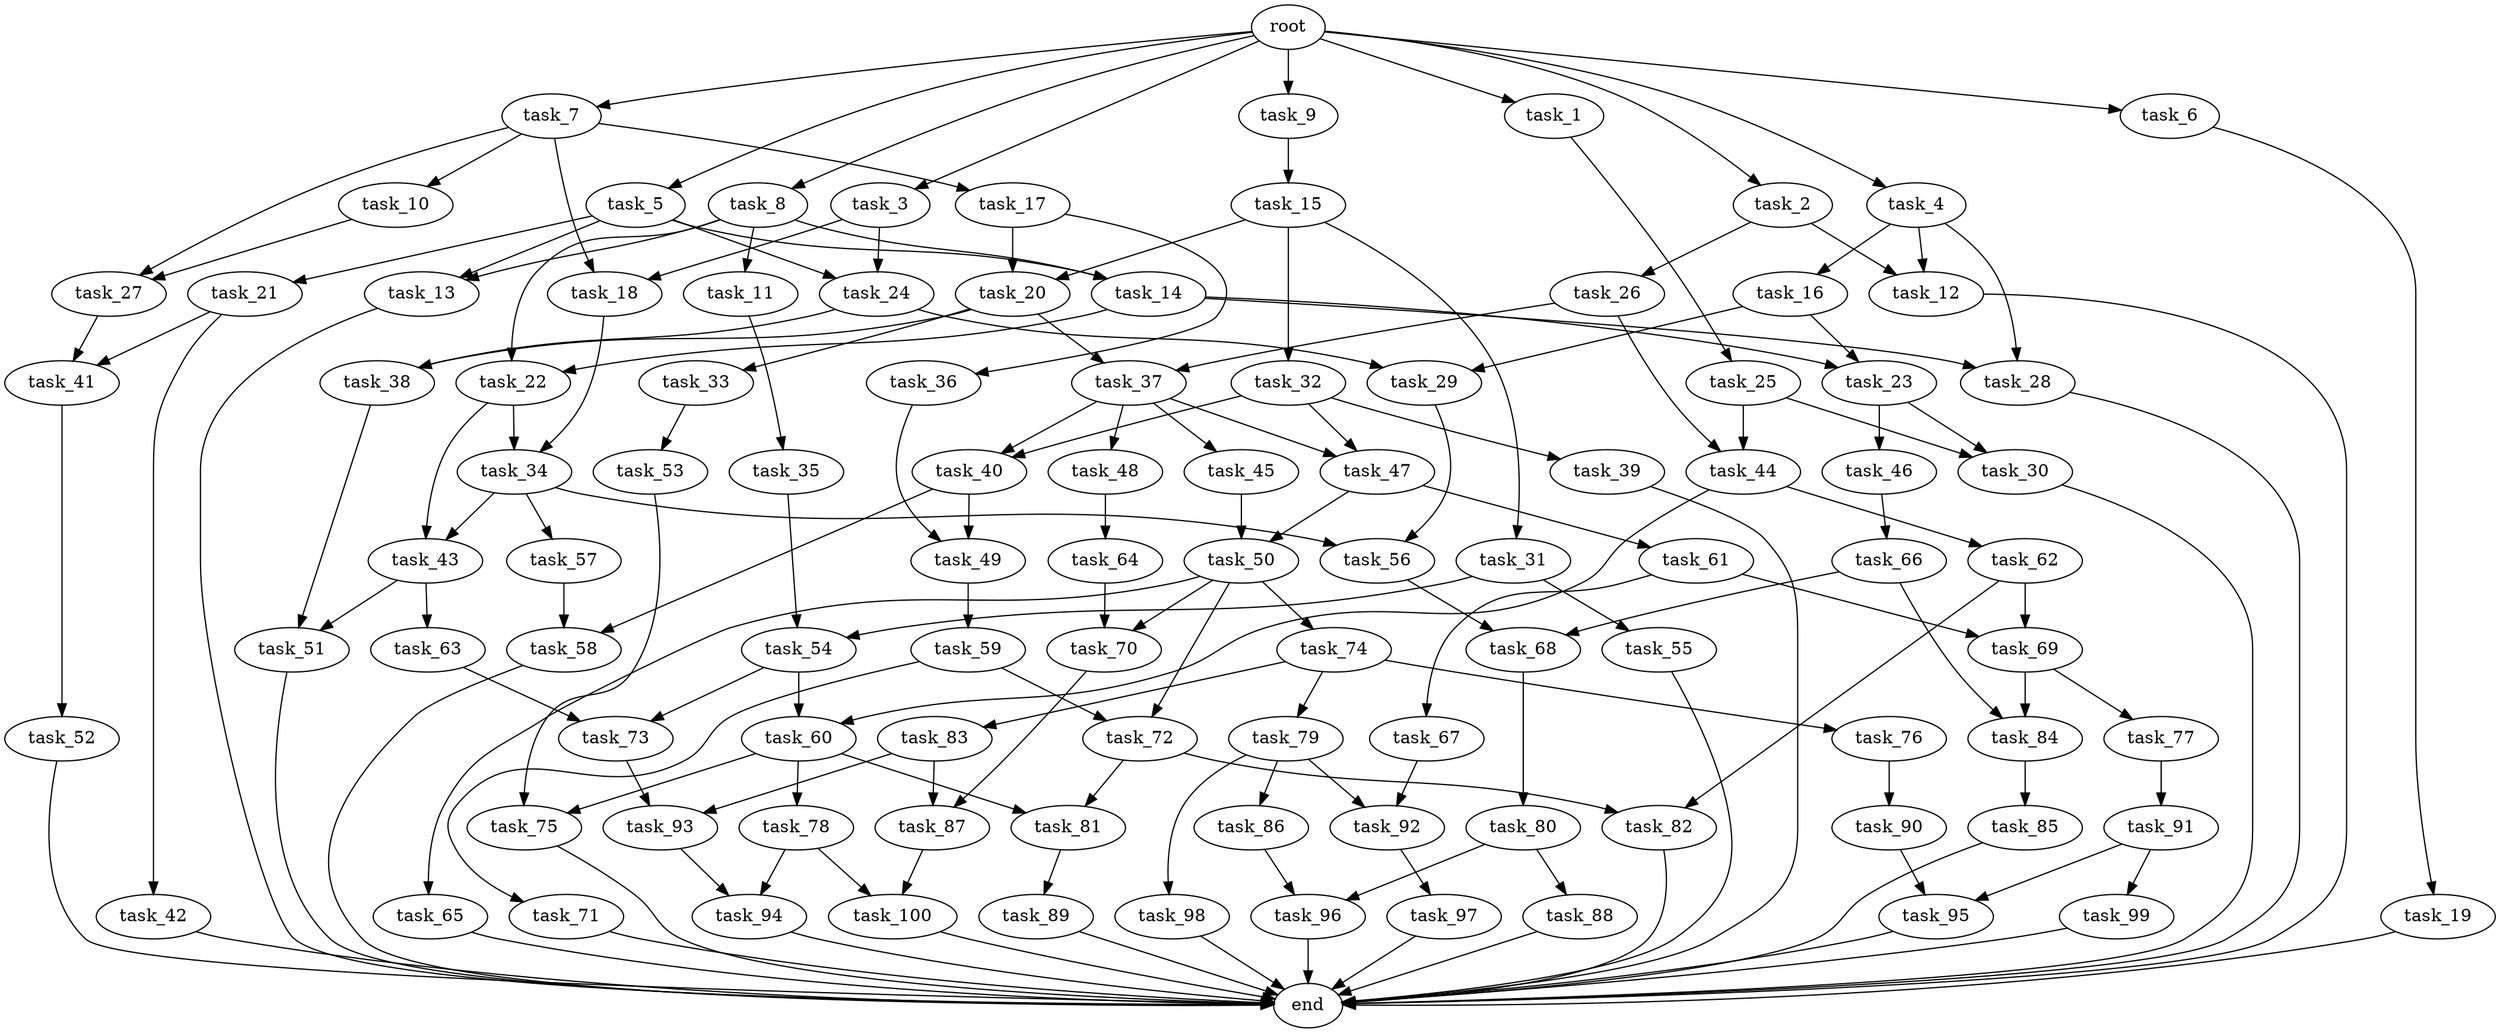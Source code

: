 digraph G {
  task_98 [size="3.982328e+09"];
  task_78 [size="3.113452e+08"];
  task_42 [size="2.840787e+09"];
  task_19 [size="1.731187e+09"];
  task_85 [size="2.893942e+09"];
  task_5 [size="4.828345e+09"];
  task_82 [size="4.102036e+09"];
  task_84 [size="3.971600e+09"];
  task_61 [size="4.134647e+09"];
  task_7 [size="2.719683e+09"];
  task_2 [size="3.576767e+09"];
  task_64 [size="4.885539e+09"];
  task_79 [size="2.444817e+09"];
  task_32 [size="2.285659e+09"];
  end [size="0.000000e+00"];
  task_12 [size="1.204037e+09"];
  task_3 [size="3.639309e+09"];
  task_97 [size="4.993239e+09"];
  task_49 [size="1.240938e+09"];
  task_65 [size="2.483607e+09"];
  task_100 [size="2.108463e+09"];
  task_92 [size="3.683383e+09"];
  task_45 [size="1.607739e+09"];
  task_8 [size="2.463120e+08"];
  task_73 [size="4.087984e+09"];
  task_81 [size="2.670160e+09"];
  task_58 [size="2.533295e+09"];
  task_71 [size="3.675160e+09"];
  task_75 [size="2.735915e+09"];
  task_25 [size="1.660112e+09"];
  task_18 [size="1.530796e+09"];
  task_69 [size="2.887408e+08"];
  task_36 [size="3.754570e+09"];
  task_38 [size="6.643127e+08"];
  task_13 [size="5.315578e+08"];
  task_22 [size="2.812145e+09"];
  task_11 [size="4.176693e+09"];
  task_77 [size="1.065251e+09"];
  task_90 [size="4.851475e+09"];
  task_86 [size="3.367364e+09"];
  task_89 [size="1.772304e+09"];
  task_96 [size="4.357604e+09"];
  task_53 [size="3.589390e+09"];
  task_31 [size="4.518447e+08"];
  task_10 [size="1.987734e+09"];
  task_27 [size="1.122558e+09"];
  task_87 [size="1.079175e+09"];
  task_43 [size="1.388174e+08"];
  task_41 [size="3.663655e+09"];
  task_40 [size="3.258440e+09"];
  task_21 [size="2.739437e+09"];
  task_17 [size="1.368345e+09"];
  task_54 [size="1.089409e+09"];
  task_88 [size="2.309176e+09"];
  task_35 [size="2.615495e+09"];
  task_44 [size="4.399230e+09"];
  task_57 [size="3.832874e+08"];
  task_9 [size="2.384723e+08"];
  task_60 [size="1.511346e+09"];
  task_83 [size="1.949756e+09"];
  task_6 [size="3.505490e+09"];
  task_23 [size="8.119868e+07"];
  task_95 [size="3.409158e+09"];
  task_56 [size="1.164954e+09"];
  task_62 [size="4.672480e+09"];
  task_74 [size="4.407460e+09"];
  task_15 [size="4.218714e+09"];
  task_37 [size="3.360984e+09"];
  task_34 [size="4.329172e+09"];
  task_93 [size="4.242941e+09"];
  task_70 [size="3.752992e+09"];
  task_68 [size="4.466073e+09"];
  task_55 [size="4.231160e+09"];
  task_99 [size="1.498178e+09"];
  task_59 [size="2.596931e+09"];
  task_91 [size="2.385434e+09"];
  task_47 [size="2.105586e+09"];
  task_48 [size="3.533439e+09"];
  task_28 [size="4.430811e+09"];
  task_50 [size="3.192685e+08"];
  task_52 [size="2.110532e+08"];
  task_30 [size="7.619391e+08"];
  task_1 [size="1.182557e+09"];
  task_14 [size="3.762061e+09"];
  root [size="0.000000e+00"];
  task_33 [size="1.094725e+09"];
  task_80 [size="1.382614e+09"];
  task_20 [size="6.620077e+08"];
  task_16 [size="2.269989e+09"];
  task_67 [size="6.693693e+08"];
  task_94 [size="1.968163e+09"];
  task_4 [size="5.492254e+07"];
  task_29 [size="1.819910e+09"];
  task_51 [size="9.508950e+08"];
  task_46 [size="4.896441e+09"];
  task_63 [size="2.037389e+09"];
  task_72 [size="2.704592e+08"];
  task_66 [size="1.007221e+08"];
  task_76 [size="4.766152e+09"];
  task_24 [size="3.408635e+09"];
  task_26 [size="1.065928e+09"];
  task_39 [size="3.439650e+09"];

  task_98 -> end [size="1.000000e-12"];
  task_78 -> task_94 [size="6.226905e+07"];
  task_78 -> task_100 [size="6.226905e+07"];
  task_42 -> end [size="1.000000e-12"];
  task_19 -> end [size="1.000000e-12"];
  task_85 -> end [size="1.000000e-12"];
  task_5 -> task_24 [size="9.656690e+08"];
  task_5 -> task_14 [size="9.656690e+08"];
  task_5 -> task_13 [size="9.656690e+08"];
  task_5 -> task_21 [size="9.656690e+08"];
  task_82 -> end [size="1.000000e-12"];
  task_84 -> task_85 [size="3.971600e+08"];
  task_61 -> task_69 [size="8.269294e+08"];
  task_61 -> task_67 [size="8.269294e+08"];
  task_7 -> task_18 [size="5.439367e+08"];
  task_7 -> task_17 [size="5.439367e+08"];
  task_7 -> task_10 [size="5.439367e+08"];
  task_7 -> task_27 [size="5.439367e+08"];
  task_2 -> task_12 [size="7.153534e+08"];
  task_2 -> task_26 [size="7.153534e+08"];
  task_64 -> task_70 [size="9.771078e+08"];
  task_79 -> task_86 [size="4.889635e+08"];
  task_79 -> task_92 [size="4.889635e+08"];
  task_79 -> task_98 [size="4.889635e+08"];
  task_32 -> task_39 [size="4.571317e+08"];
  task_32 -> task_47 [size="4.571317e+08"];
  task_32 -> task_40 [size="4.571317e+08"];
  task_12 -> end [size="1.000000e-12"];
  task_3 -> task_24 [size="7.278618e+08"];
  task_3 -> task_18 [size="7.278618e+08"];
  task_97 -> end [size="1.000000e-12"];
  task_49 -> task_59 [size="1.240938e+08"];
  task_65 -> end [size="1.000000e-12"];
  task_100 -> end [size="1.000000e-12"];
  task_92 -> task_97 [size="3.683383e+08"];
  task_45 -> task_50 [size="3.215477e+08"];
  task_8 -> task_22 [size="4.926240e+07"];
  task_8 -> task_11 [size="4.926240e+07"];
  task_8 -> task_14 [size="4.926240e+07"];
  task_8 -> task_13 [size="4.926240e+07"];
  task_73 -> task_93 [size="4.087984e+08"];
  task_81 -> task_89 [size="2.670160e+08"];
  task_58 -> end [size="1.000000e-12"];
  task_71 -> end [size="1.000000e-12"];
  task_75 -> end [size="1.000000e-12"];
  task_25 -> task_30 [size="3.320224e+08"];
  task_25 -> task_44 [size="3.320224e+08"];
  task_18 -> task_34 [size="1.530796e+08"];
  task_69 -> task_84 [size="2.887408e+07"];
  task_69 -> task_77 [size="2.887408e+07"];
  task_36 -> task_49 [size="7.509140e+08"];
  task_38 -> task_51 [size="6.643127e+07"];
  task_13 -> end [size="1.000000e-12"];
  task_22 -> task_43 [size="2.812145e+08"];
  task_22 -> task_34 [size="2.812145e+08"];
  task_11 -> task_35 [size="8.353387e+08"];
  task_77 -> task_91 [size="2.130502e+08"];
  task_90 -> task_95 [size="9.702951e+08"];
  task_86 -> task_96 [size="6.734728e+08"];
  task_89 -> end [size="1.000000e-12"];
  task_96 -> end [size="1.000000e-12"];
  task_53 -> task_75 [size="7.178780e+08"];
  task_31 -> task_55 [size="9.036894e+07"];
  task_31 -> task_54 [size="9.036894e+07"];
  task_10 -> task_27 [size="3.975467e+08"];
  task_27 -> task_41 [size="1.122558e+08"];
  task_87 -> task_100 [size="1.079175e+08"];
  task_43 -> task_51 [size="1.388174e+07"];
  task_43 -> task_63 [size="1.388174e+07"];
  task_41 -> task_52 [size="3.663655e+08"];
  task_40 -> task_49 [size="3.258440e+08"];
  task_40 -> task_58 [size="3.258440e+08"];
  task_21 -> task_42 [size="5.478873e+08"];
  task_21 -> task_41 [size="5.478873e+08"];
  task_17 -> task_20 [size="2.736689e+08"];
  task_17 -> task_36 [size="2.736689e+08"];
  task_54 -> task_73 [size="1.089409e+08"];
  task_54 -> task_60 [size="1.089409e+08"];
  task_88 -> end [size="1.000000e-12"];
  task_35 -> task_54 [size="5.230991e+08"];
  task_44 -> task_62 [size="4.399230e+08"];
  task_44 -> task_60 [size="4.399230e+08"];
  task_57 -> task_58 [size="7.665748e+07"];
  task_9 -> task_15 [size="4.769447e+07"];
  task_60 -> task_81 [size="1.511346e+08"];
  task_60 -> task_75 [size="1.511346e+08"];
  task_60 -> task_78 [size="1.511346e+08"];
  task_83 -> task_87 [size="3.899512e+08"];
  task_83 -> task_93 [size="3.899512e+08"];
  task_6 -> task_19 [size="7.010981e+08"];
  task_23 -> task_30 [size="8.119868e+06"];
  task_23 -> task_46 [size="8.119868e+06"];
  task_95 -> end [size="1.000000e-12"];
  task_56 -> task_68 [size="1.164954e+08"];
  task_62 -> task_69 [size="9.344961e+08"];
  task_62 -> task_82 [size="9.344961e+08"];
  task_74 -> task_83 [size="8.814919e+08"];
  task_74 -> task_79 [size="8.814919e+08"];
  task_74 -> task_76 [size="8.814919e+08"];
  task_15 -> task_20 [size="8.437428e+08"];
  task_15 -> task_32 [size="8.437428e+08"];
  task_15 -> task_31 [size="8.437428e+08"];
  task_37 -> task_48 [size="3.360984e+08"];
  task_37 -> task_47 [size="3.360984e+08"];
  task_37 -> task_40 [size="3.360984e+08"];
  task_37 -> task_45 [size="3.360984e+08"];
  task_34 -> task_57 [size="4.329172e+08"];
  task_34 -> task_43 [size="4.329172e+08"];
  task_34 -> task_56 [size="4.329172e+08"];
  task_93 -> task_94 [size="4.242941e+08"];
  task_70 -> task_87 [size="3.752992e+08"];
  task_68 -> task_80 [size="4.466073e+08"];
  task_55 -> end [size="1.000000e-12"];
  task_99 -> end [size="1.000000e-12"];
  task_59 -> task_72 [size="5.193862e+08"];
  task_59 -> task_71 [size="5.193862e+08"];
  task_91 -> task_95 [size="4.770868e+08"];
  task_91 -> task_99 [size="4.770868e+08"];
  task_47 -> task_61 [size="2.105586e+08"];
  task_47 -> task_50 [size="2.105586e+08"];
  task_48 -> task_64 [size="7.066878e+08"];
  task_28 -> end [size="1.000000e-12"];
  task_50 -> task_65 [size="3.192685e+07"];
  task_50 -> task_72 [size="3.192685e+07"];
  task_50 -> task_70 [size="3.192685e+07"];
  task_50 -> task_74 [size="3.192685e+07"];
  task_52 -> end [size="1.000000e-12"];
  task_30 -> end [size="1.000000e-12"];
  task_1 -> task_25 [size="2.365113e+08"];
  task_14 -> task_22 [size="3.762061e+08"];
  task_14 -> task_28 [size="3.762061e+08"];
  task_14 -> task_23 [size="3.762061e+08"];
  root -> task_8 [size="1.000000e-12"];
  root -> task_9 [size="1.000000e-12"];
  root -> task_2 [size="1.000000e-12"];
  root -> task_4 [size="1.000000e-12"];
  root -> task_5 [size="1.000000e-12"];
  root -> task_1 [size="1.000000e-12"];
  root -> task_3 [size="1.000000e-12"];
  root -> task_6 [size="1.000000e-12"];
  root -> task_7 [size="1.000000e-12"];
  task_33 -> task_53 [size="2.189450e+08"];
  task_80 -> task_96 [size="2.765227e+08"];
  task_80 -> task_88 [size="2.765227e+08"];
  task_20 -> task_37 [size="6.620077e+07"];
  task_20 -> task_38 [size="6.620077e+07"];
  task_20 -> task_33 [size="6.620077e+07"];
  task_16 -> task_23 [size="4.539977e+08"];
  task_16 -> task_29 [size="4.539977e+08"];
  task_67 -> task_92 [size="1.338739e+08"];
  task_94 -> end [size="1.000000e-12"];
  task_4 -> task_28 [size="1.098451e+07"];
  task_4 -> task_12 [size="1.098451e+07"];
  task_4 -> task_16 [size="1.098451e+07"];
  task_29 -> task_56 [size="1.819910e+08"];
  task_51 -> end [size="1.000000e-12"];
  task_46 -> task_66 [size="9.792882e+08"];
  task_63 -> task_73 [size="4.074778e+08"];
  task_72 -> task_81 [size="2.704592e+07"];
  task_72 -> task_82 [size="2.704592e+07"];
  task_66 -> task_68 [size="2.014442e+07"];
  task_66 -> task_84 [size="2.014442e+07"];
  task_76 -> task_90 [size="9.532303e+08"];
  task_24 -> task_29 [size="3.408635e+08"];
  task_24 -> task_38 [size="3.408635e+08"];
  task_26 -> task_37 [size="2.131856e+08"];
  task_26 -> task_44 [size="2.131856e+08"];
  task_39 -> end [size="1.000000e-12"];
}
